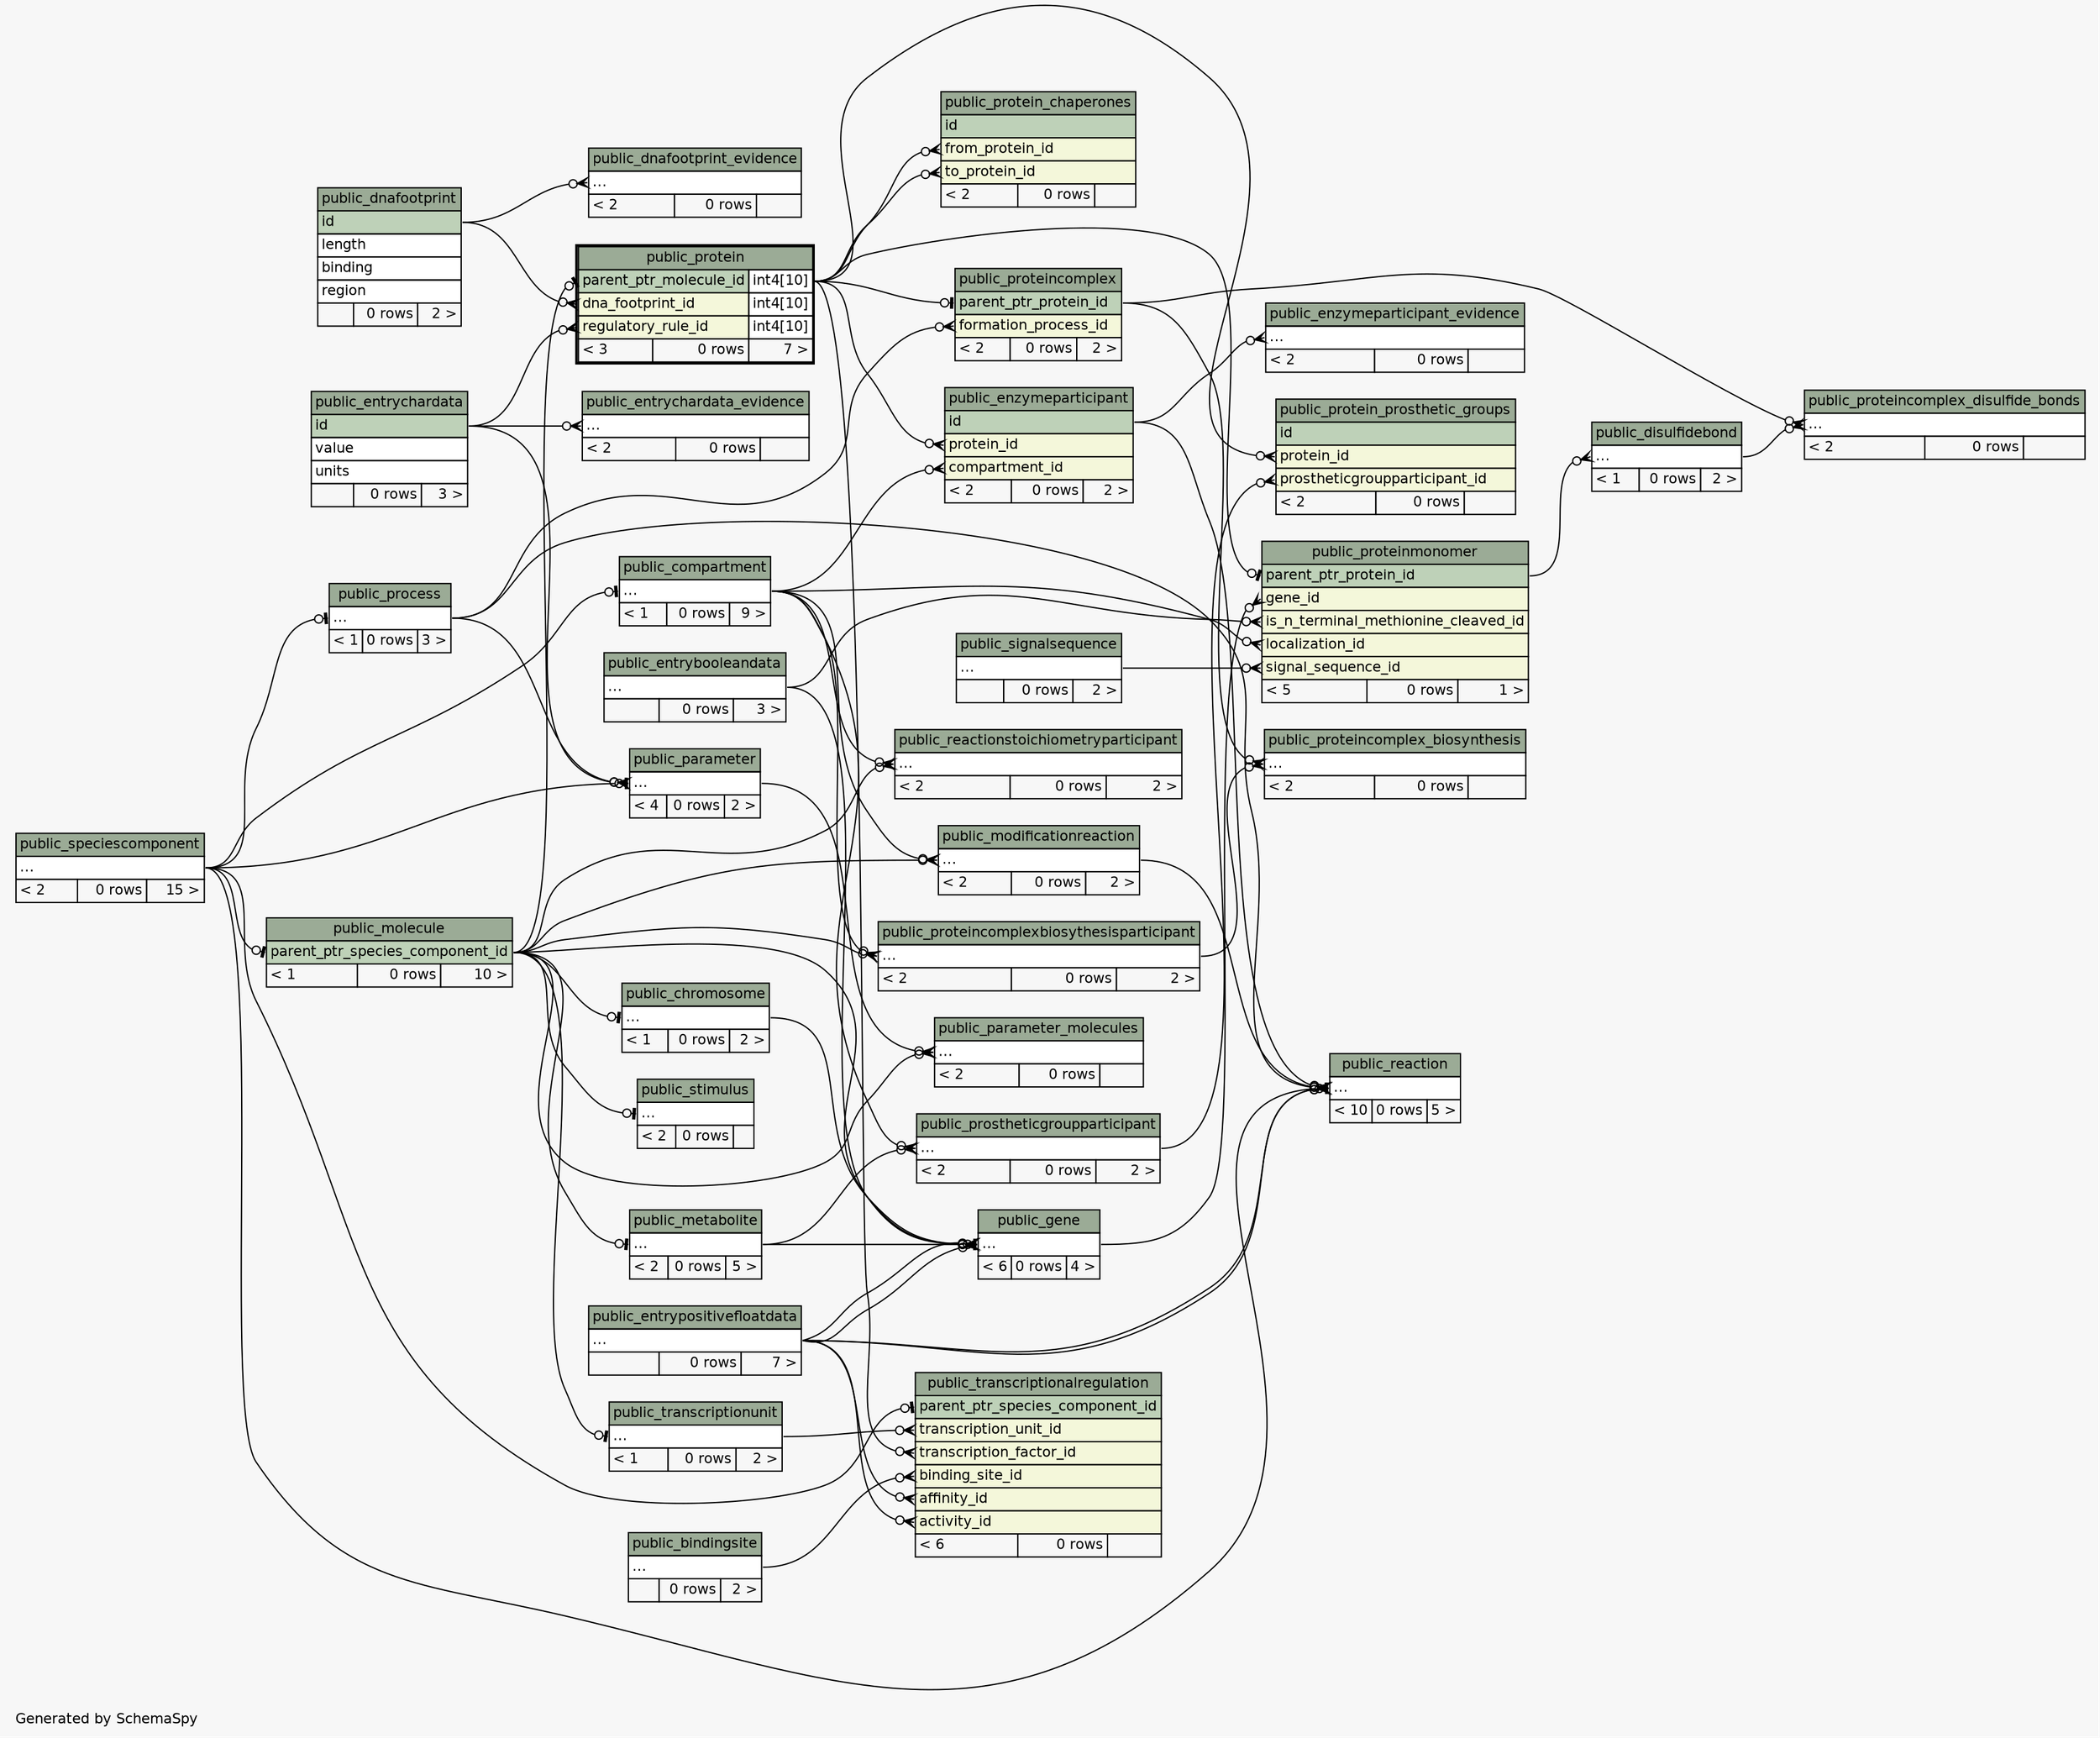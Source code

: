 // dot 2.36.0 on Linux 3.13.0-43-generic
// SchemaSpy rev 590
digraph "twoDegreesRelationshipsDiagram" {
  graph [
    rankdir="RL"
    bgcolor="#f7f7f7"
    label="\nGenerated by SchemaSpy"
    labeljust="l"
    nodesep="0.18"
    ranksep="0.46"
    fontname="Helvetica"
    fontsize="11"
  ];
  node [
    fontname="Helvetica"
    fontsize="11"
    shape="plaintext"
  ];
  edge [
    arrowsize="0.8"
  ];
  "public_chromosome":"elipses":w -> "public_molecule":"parent_ptr_species_component_id":e [arrowhead=none dir=back arrowtail=teeodot];
  "public_compartment":"elipses":w -> "public_speciescomponent":"elipses":e [arrowhead=none dir=back arrowtail=teeodot];
  "public_disulfidebond":"elipses":w -> "public_proteinmonomer":"parent_ptr_protein_id":e [arrowhead=none dir=back arrowtail=crowodot];
  "public_dnafootprint_evidence":"elipses":w -> "public_dnafootprint":"id":e [arrowhead=none dir=back arrowtail=crowodot];
  "public_entrychardata_evidence":"elipses":w -> "public_entrychardata":"id":e [arrowhead=none dir=back arrowtail=crowodot];
  "public_enzymeparticipant":"compartment_id":w -> "public_compartment":"elipses":e [arrowhead=none dir=back arrowtail=crowodot];
  "public_enzymeparticipant":"protein_id":w -> "public_protein":"parent_ptr_molecule_id.type":e [arrowhead=none dir=back arrowtail=crowodot];
  "public_enzymeparticipant_evidence":"elipses":w -> "public_enzymeparticipant":"id":e [arrowhead=none dir=back arrowtail=crowodot];
  "public_gene":"elipses":w -> "public_metabolite":"elipses":e [arrowhead=none dir=back arrowtail=crowodot];
  "public_gene":"elipses":w -> "public_chromosome":"elipses":e [arrowhead=none dir=back arrowtail=crowodot];
  "public_gene":"elipses":w -> "public_entrypositivefloatdata":"elipses":e [arrowhead=none dir=back arrowtail=crowodot];
  "public_gene":"elipses":w -> "public_entrypositivefloatdata":"elipses":e [arrowhead=none dir=back arrowtail=crowodot];
  "public_gene":"elipses":w -> "public_entrybooleandata":"elipses":e [arrowhead=none dir=back arrowtail=crowodot];
  "public_gene":"elipses":w -> "public_molecule":"parent_ptr_species_component_id":e [arrowhead=none dir=back arrowtail=teeodot];
  "public_metabolite":"elipses":w -> "public_molecule":"parent_ptr_species_component_id":e [arrowhead=none dir=back arrowtail=teeodot];
  "public_modificationreaction":"elipses":w -> "public_compartment":"elipses":e [arrowhead=none dir=back arrowtail=crowodot];
  "public_modificationreaction":"elipses":w -> "public_molecule":"parent_ptr_species_component_id":e [arrowhead=none dir=back arrowtail=crowodot];
  "public_molecule":"parent_ptr_species_component_id":w -> "public_speciescomponent":"elipses":e [arrowhead=none dir=back arrowtail=teeodot];
  "public_parameter":"elipses":w -> "public_speciescomponent":"elipses":e [arrowhead=none dir=back arrowtail=teeodot];
  "public_parameter":"elipses":w -> "public_process":"elipses":e [arrowhead=none dir=back arrowtail=crowodot];
  "public_parameter":"elipses":w -> "public_entrychardata":"id":e [arrowhead=none dir=back arrowtail=crowodot];
  "public_parameter_molecules":"elipses":w -> "public_molecule":"parent_ptr_species_component_id":e [arrowhead=none dir=back arrowtail=crowodot];
  "public_parameter_molecules":"elipses":w -> "public_parameter":"elipses":e [arrowhead=none dir=back arrowtail=crowodot];
  "public_process":"elipses":w -> "public_speciescomponent":"elipses":e [arrowhead=none dir=back arrowtail=teeodot];
  "public_prostheticgroupparticipant":"elipses":w -> "public_compartment":"elipses":e [arrowhead=none dir=back arrowtail=crowodot];
  "public_prostheticgroupparticipant":"elipses":w -> "public_metabolite":"elipses":e [arrowhead=none dir=back arrowtail=crowodot];
  "public_protein":"dna_footprint_id":w -> "public_dnafootprint":"id":e [arrowhead=none dir=back arrowtail=crowodot];
  "public_protein":"parent_ptr_molecule_id":w -> "public_molecule":"parent_ptr_species_component_id":e [arrowhead=none dir=back arrowtail=teeodot];
  "public_protein":"regulatory_rule_id":w -> "public_entrychardata":"id":e [arrowhead=none dir=back arrowtail=crowodot];
  "public_protein_chaperones":"from_protein_id":w -> "public_protein":"parent_ptr_molecule_id.type":e [arrowhead=none dir=back arrowtail=crowodot];
  "public_protein_chaperones":"to_protein_id":w -> "public_protein":"parent_ptr_molecule_id.type":e [arrowhead=none dir=back arrowtail=crowodot];
  "public_protein_prosthetic_groups":"prostheticgroupparticipant_id":w -> "public_prostheticgroupparticipant":"elipses":e [arrowhead=none dir=back arrowtail=crowodot];
  "public_protein_prosthetic_groups":"protein_id":w -> "public_protein":"parent_ptr_molecule_id.type":e [arrowhead=none dir=back arrowtail=crowodot];
  "public_proteincomplex":"formation_process_id":w -> "public_process":"elipses":e [arrowhead=none dir=back arrowtail=crowodot];
  "public_proteincomplex":"parent_ptr_protein_id":w -> "public_protein":"parent_ptr_molecule_id.type":e [arrowhead=none dir=back arrowtail=teeodot];
  "public_proteincomplex_biosynthesis":"elipses":w -> "public_proteincomplex":"parent_ptr_protein_id":e [arrowhead=none dir=back arrowtail=crowodot];
  "public_proteincomplex_biosynthesis":"elipses":w -> "public_proteincomplexbiosythesisparticipant":"elipses":e [arrowhead=none dir=back arrowtail=crowodot];
  "public_proteincomplex_disulfide_bonds":"elipses":w -> "public_disulfidebond":"elipses":e [arrowhead=none dir=back arrowtail=crowodot];
  "public_proteincomplex_disulfide_bonds":"elipses":w -> "public_proteincomplex":"parent_ptr_protein_id":e [arrowhead=none dir=back arrowtail=crowodot];
  "public_proteincomplexbiosythesisparticipant":"elipses":w -> "public_compartment":"elipses":e [arrowhead=none dir=back arrowtail=crowodot];
  "public_proteincomplexbiosythesisparticipant":"elipses":w -> "public_molecule":"parent_ptr_species_component_id":e [arrowhead=none dir=back arrowtail=crowodot];
  "public_proteinmonomer":"gene_id":w -> "public_gene":"elipses":e [arrowhead=none dir=back arrowtail=crowodot];
  "public_proteinmonomer":"is_n_terminal_methionine_cleaved_id":w -> "public_entrybooleandata":"elipses":e [arrowhead=none dir=back arrowtail=crowodot];
  "public_proteinmonomer":"localization_id":w -> "public_compartment":"elipses":e [arrowhead=none dir=back arrowtail=crowodot];
  "public_proteinmonomer":"parent_ptr_protein_id":w -> "public_protein":"parent_ptr_molecule_id.type":e [arrowhead=none dir=back arrowtail=teeodot];
  "public_proteinmonomer":"signal_sequence_id":w -> "public_signalsequence":"elipses":e [arrowhead=none dir=back arrowtail=crowodot];
  "public_reaction":"elipses":w -> "public_enzymeparticipant":"id":e [arrowhead=none dir=back arrowtail=crowodot];
  "public_reaction":"elipses":w -> "public_entrypositivefloatdata":"elipses":e [arrowhead=none dir=back arrowtail=crowodot];
  "public_reaction":"elipses":w -> "public_modificationreaction":"elipses":e [arrowhead=none dir=back arrowtail=crowodot];
  "public_reaction":"elipses":w -> "public_entrypositivefloatdata":"elipses":e [arrowhead=none dir=back arrowtail=crowodot];
  "public_reaction":"elipses":w -> "public_speciescomponent":"elipses":e [arrowhead=none dir=back arrowtail=teeodot];
  "public_reaction":"elipses":w -> "public_process":"elipses":e [arrowhead=none dir=back arrowtail=crowodot];
  "public_reactionstoichiometryparticipant":"elipses":w -> "public_compartment":"elipses":e [arrowhead=none dir=back arrowtail=crowodot];
  "public_reactionstoichiometryparticipant":"elipses":w -> "public_molecule":"parent_ptr_species_component_id":e [arrowhead=none dir=back arrowtail=crowodot];
  "public_stimulus":"elipses":w -> "public_molecule":"parent_ptr_species_component_id":e [arrowhead=none dir=back arrowtail=teeodot];
  "public_transcriptionalregulation":"activity_id":w -> "public_entrypositivefloatdata":"elipses":e [arrowhead=none dir=back arrowtail=crowodot];
  "public_transcriptionalregulation":"affinity_id":w -> "public_entrypositivefloatdata":"elipses":e [arrowhead=none dir=back arrowtail=crowodot];
  "public_transcriptionalregulation":"binding_site_id":w -> "public_bindingsite":"elipses":e [arrowhead=none dir=back arrowtail=crowodot];
  "public_transcriptionalregulation":"parent_ptr_species_component_id":w -> "public_speciescomponent":"elipses":e [arrowhead=none dir=back arrowtail=teeodot];
  "public_transcriptionalregulation":"transcription_factor_id":w -> "public_protein":"parent_ptr_molecule_id.type":e [arrowhead=none dir=back arrowtail=crowodot];
  "public_transcriptionalregulation":"transcription_unit_id":w -> "public_transcriptionunit":"elipses":e [arrowhead=none dir=back arrowtail=crowodot];
  "public_transcriptionunit":"elipses":w -> "public_molecule":"parent_ptr_species_component_id":e [arrowhead=none dir=back arrowtail=teeodot];
  "public_bindingsite" [
    label=<
    <TABLE BORDER="0" CELLBORDER="1" CELLSPACING="0" BGCOLOR="#ffffff">
      <TR><TD COLSPAN="3" BGCOLOR="#9bab96" ALIGN="CENTER">public_bindingsite</TD></TR>
      <TR><TD PORT="elipses" COLSPAN="3" ALIGN="LEFT">...</TD></TR>
      <TR><TD ALIGN="LEFT" BGCOLOR="#f7f7f7">  </TD><TD ALIGN="RIGHT" BGCOLOR="#f7f7f7">0 rows</TD><TD ALIGN="RIGHT" BGCOLOR="#f7f7f7">2 &gt;</TD></TR>
    </TABLE>>
    URL="public_bindingsite.html"
    tooltip="public_bindingsite"
  ];
  "public_chromosome" [
    label=<
    <TABLE BORDER="0" CELLBORDER="1" CELLSPACING="0" BGCOLOR="#ffffff">
      <TR><TD COLSPAN="3" BGCOLOR="#9bab96" ALIGN="CENTER">public_chromosome</TD></TR>
      <TR><TD PORT="elipses" COLSPAN="3" ALIGN="LEFT">...</TD></TR>
      <TR><TD ALIGN="LEFT" BGCOLOR="#f7f7f7">&lt; 1</TD><TD ALIGN="RIGHT" BGCOLOR="#f7f7f7">0 rows</TD><TD ALIGN="RIGHT" BGCOLOR="#f7f7f7">2 &gt;</TD></TR>
    </TABLE>>
    URL="public_chromosome.html"
    tooltip="public_chromosome"
  ];
  "public_compartment" [
    label=<
    <TABLE BORDER="0" CELLBORDER="1" CELLSPACING="0" BGCOLOR="#ffffff">
      <TR><TD COLSPAN="3" BGCOLOR="#9bab96" ALIGN="CENTER">public_compartment</TD></TR>
      <TR><TD PORT="elipses" COLSPAN="3" ALIGN="LEFT">...</TD></TR>
      <TR><TD ALIGN="LEFT" BGCOLOR="#f7f7f7">&lt; 1</TD><TD ALIGN="RIGHT" BGCOLOR="#f7f7f7">0 rows</TD><TD ALIGN="RIGHT" BGCOLOR="#f7f7f7">9 &gt;</TD></TR>
    </TABLE>>
    URL="public_compartment.html"
    tooltip="public_compartment"
  ];
  "public_disulfidebond" [
    label=<
    <TABLE BORDER="0" CELLBORDER="1" CELLSPACING="0" BGCOLOR="#ffffff">
      <TR><TD COLSPAN="3" BGCOLOR="#9bab96" ALIGN="CENTER">public_disulfidebond</TD></TR>
      <TR><TD PORT="elipses" COLSPAN="3" ALIGN="LEFT">...</TD></TR>
      <TR><TD ALIGN="LEFT" BGCOLOR="#f7f7f7">&lt; 1</TD><TD ALIGN="RIGHT" BGCOLOR="#f7f7f7">0 rows</TD><TD ALIGN="RIGHT" BGCOLOR="#f7f7f7">2 &gt;</TD></TR>
    </TABLE>>
    URL="public_disulfidebond.html"
    tooltip="public_disulfidebond"
  ];
  "public_dnafootprint" [
    label=<
    <TABLE BORDER="0" CELLBORDER="1" CELLSPACING="0" BGCOLOR="#ffffff">
      <TR><TD COLSPAN="3" BGCOLOR="#9bab96" ALIGN="CENTER">public_dnafootprint</TD></TR>
      <TR><TD PORT="id" COLSPAN="3" BGCOLOR="#bed1b8" ALIGN="LEFT">id</TD></TR>
      <TR><TD PORT="length" COLSPAN="3" ALIGN="LEFT">length</TD></TR>
      <TR><TD PORT="binding" COLSPAN="3" ALIGN="LEFT">binding</TD></TR>
      <TR><TD PORT="region" COLSPAN="3" ALIGN="LEFT">region</TD></TR>
      <TR><TD ALIGN="LEFT" BGCOLOR="#f7f7f7">  </TD><TD ALIGN="RIGHT" BGCOLOR="#f7f7f7">0 rows</TD><TD ALIGN="RIGHT" BGCOLOR="#f7f7f7">2 &gt;</TD></TR>
    </TABLE>>
    URL="public_dnafootprint.html"
    tooltip="public_dnafootprint"
  ];
  "public_dnafootprint_evidence" [
    label=<
    <TABLE BORDER="0" CELLBORDER="1" CELLSPACING="0" BGCOLOR="#ffffff">
      <TR><TD COLSPAN="3" BGCOLOR="#9bab96" ALIGN="CENTER">public_dnafootprint_evidence</TD></TR>
      <TR><TD PORT="elipses" COLSPAN="3" ALIGN="LEFT">...</TD></TR>
      <TR><TD ALIGN="LEFT" BGCOLOR="#f7f7f7">&lt; 2</TD><TD ALIGN="RIGHT" BGCOLOR="#f7f7f7">0 rows</TD><TD ALIGN="RIGHT" BGCOLOR="#f7f7f7">  </TD></TR>
    </TABLE>>
    URL="public_dnafootprint_evidence.html"
    tooltip="public_dnafootprint_evidence"
  ];
  "public_entrybooleandata" [
    label=<
    <TABLE BORDER="0" CELLBORDER="1" CELLSPACING="0" BGCOLOR="#ffffff">
      <TR><TD COLSPAN="3" BGCOLOR="#9bab96" ALIGN="CENTER">public_entrybooleandata</TD></TR>
      <TR><TD PORT="elipses" COLSPAN="3" ALIGN="LEFT">...</TD></TR>
      <TR><TD ALIGN="LEFT" BGCOLOR="#f7f7f7">  </TD><TD ALIGN="RIGHT" BGCOLOR="#f7f7f7">0 rows</TD><TD ALIGN="RIGHT" BGCOLOR="#f7f7f7">3 &gt;</TD></TR>
    </TABLE>>
    URL="public_entrybooleandata.html"
    tooltip="public_entrybooleandata"
  ];
  "public_entrychardata" [
    label=<
    <TABLE BORDER="0" CELLBORDER="1" CELLSPACING="0" BGCOLOR="#ffffff">
      <TR><TD COLSPAN="3" BGCOLOR="#9bab96" ALIGN="CENTER">public_entrychardata</TD></TR>
      <TR><TD PORT="id" COLSPAN="3" BGCOLOR="#bed1b8" ALIGN="LEFT">id</TD></TR>
      <TR><TD PORT="value" COLSPAN="3" ALIGN="LEFT">value</TD></TR>
      <TR><TD PORT="units" COLSPAN="3" ALIGN="LEFT">units</TD></TR>
      <TR><TD ALIGN="LEFT" BGCOLOR="#f7f7f7">  </TD><TD ALIGN="RIGHT" BGCOLOR="#f7f7f7">0 rows</TD><TD ALIGN="RIGHT" BGCOLOR="#f7f7f7">3 &gt;</TD></TR>
    </TABLE>>
    URL="public_entrychardata.html"
    tooltip="public_entrychardata"
  ];
  "public_entrychardata_evidence" [
    label=<
    <TABLE BORDER="0" CELLBORDER="1" CELLSPACING="0" BGCOLOR="#ffffff">
      <TR><TD COLSPAN="3" BGCOLOR="#9bab96" ALIGN="CENTER">public_entrychardata_evidence</TD></TR>
      <TR><TD PORT="elipses" COLSPAN="3" ALIGN="LEFT">...</TD></TR>
      <TR><TD ALIGN="LEFT" BGCOLOR="#f7f7f7">&lt; 2</TD><TD ALIGN="RIGHT" BGCOLOR="#f7f7f7">0 rows</TD><TD ALIGN="RIGHT" BGCOLOR="#f7f7f7">  </TD></TR>
    </TABLE>>
    URL="public_entrychardata_evidence.html"
    tooltip="public_entrychardata_evidence"
  ];
  "public_entrypositivefloatdata" [
    label=<
    <TABLE BORDER="0" CELLBORDER="1" CELLSPACING="0" BGCOLOR="#ffffff">
      <TR><TD COLSPAN="3" BGCOLOR="#9bab96" ALIGN="CENTER">public_entrypositivefloatdata</TD></TR>
      <TR><TD PORT="elipses" COLSPAN="3" ALIGN="LEFT">...</TD></TR>
      <TR><TD ALIGN="LEFT" BGCOLOR="#f7f7f7">  </TD><TD ALIGN="RIGHT" BGCOLOR="#f7f7f7">0 rows</TD><TD ALIGN="RIGHT" BGCOLOR="#f7f7f7">7 &gt;</TD></TR>
    </TABLE>>
    URL="public_entrypositivefloatdata.html"
    tooltip="public_entrypositivefloatdata"
  ];
  "public_enzymeparticipant" [
    label=<
    <TABLE BORDER="0" CELLBORDER="1" CELLSPACING="0" BGCOLOR="#ffffff">
      <TR><TD COLSPAN="3" BGCOLOR="#9bab96" ALIGN="CENTER">public_enzymeparticipant</TD></TR>
      <TR><TD PORT="id" COLSPAN="3" BGCOLOR="#bed1b8" ALIGN="LEFT">id</TD></TR>
      <TR><TD PORT="protein_id" COLSPAN="3" BGCOLOR="#f4f7da" ALIGN="LEFT">protein_id</TD></TR>
      <TR><TD PORT="compartment_id" COLSPAN="3" BGCOLOR="#f4f7da" ALIGN="LEFT">compartment_id</TD></TR>
      <TR><TD ALIGN="LEFT" BGCOLOR="#f7f7f7">&lt; 2</TD><TD ALIGN="RIGHT" BGCOLOR="#f7f7f7">0 rows</TD><TD ALIGN="RIGHT" BGCOLOR="#f7f7f7">2 &gt;</TD></TR>
    </TABLE>>
    URL="public_enzymeparticipant.html"
    tooltip="public_enzymeparticipant"
  ];
  "public_enzymeparticipant_evidence" [
    label=<
    <TABLE BORDER="0" CELLBORDER="1" CELLSPACING="0" BGCOLOR="#ffffff">
      <TR><TD COLSPAN="3" BGCOLOR="#9bab96" ALIGN="CENTER">public_enzymeparticipant_evidence</TD></TR>
      <TR><TD PORT="elipses" COLSPAN="3" ALIGN="LEFT">...</TD></TR>
      <TR><TD ALIGN="LEFT" BGCOLOR="#f7f7f7">&lt; 2</TD><TD ALIGN="RIGHT" BGCOLOR="#f7f7f7">0 rows</TD><TD ALIGN="RIGHT" BGCOLOR="#f7f7f7">  </TD></TR>
    </TABLE>>
    URL="public_enzymeparticipant_evidence.html"
    tooltip="public_enzymeparticipant_evidence"
  ];
  "public_gene" [
    label=<
    <TABLE BORDER="0" CELLBORDER="1" CELLSPACING="0" BGCOLOR="#ffffff">
      <TR><TD COLSPAN="3" BGCOLOR="#9bab96" ALIGN="CENTER">public_gene</TD></TR>
      <TR><TD PORT="elipses" COLSPAN="3" ALIGN="LEFT">...</TD></TR>
      <TR><TD ALIGN="LEFT" BGCOLOR="#f7f7f7">&lt; 6</TD><TD ALIGN="RIGHT" BGCOLOR="#f7f7f7">0 rows</TD><TD ALIGN="RIGHT" BGCOLOR="#f7f7f7">4 &gt;</TD></TR>
    </TABLE>>
    URL="public_gene.html"
    tooltip="public_gene"
  ];
  "public_metabolite" [
    label=<
    <TABLE BORDER="0" CELLBORDER="1" CELLSPACING="0" BGCOLOR="#ffffff">
      <TR><TD COLSPAN="3" BGCOLOR="#9bab96" ALIGN="CENTER">public_metabolite</TD></TR>
      <TR><TD PORT="elipses" COLSPAN="3" ALIGN="LEFT">...</TD></TR>
      <TR><TD ALIGN="LEFT" BGCOLOR="#f7f7f7">&lt; 2</TD><TD ALIGN="RIGHT" BGCOLOR="#f7f7f7">0 rows</TD><TD ALIGN="RIGHT" BGCOLOR="#f7f7f7">5 &gt;</TD></TR>
    </TABLE>>
    URL="public_metabolite.html"
    tooltip="public_metabolite"
  ];
  "public_modificationreaction" [
    label=<
    <TABLE BORDER="0" CELLBORDER="1" CELLSPACING="0" BGCOLOR="#ffffff">
      <TR><TD COLSPAN="3" BGCOLOR="#9bab96" ALIGN="CENTER">public_modificationreaction</TD></TR>
      <TR><TD PORT="elipses" COLSPAN="3" ALIGN="LEFT">...</TD></TR>
      <TR><TD ALIGN="LEFT" BGCOLOR="#f7f7f7">&lt; 2</TD><TD ALIGN="RIGHT" BGCOLOR="#f7f7f7">0 rows</TD><TD ALIGN="RIGHT" BGCOLOR="#f7f7f7">2 &gt;</TD></TR>
    </TABLE>>
    URL="public_modificationreaction.html"
    tooltip="public_modificationreaction"
  ];
  "public_molecule" [
    label=<
    <TABLE BORDER="0" CELLBORDER="1" CELLSPACING="0" BGCOLOR="#ffffff">
      <TR><TD COLSPAN="3" BGCOLOR="#9bab96" ALIGN="CENTER">public_molecule</TD></TR>
      <TR><TD PORT="parent_ptr_species_component_id" COLSPAN="3" BGCOLOR="#bed1b8" ALIGN="LEFT">parent_ptr_species_component_id</TD></TR>
      <TR><TD ALIGN="LEFT" BGCOLOR="#f7f7f7">&lt; 1</TD><TD ALIGN="RIGHT" BGCOLOR="#f7f7f7">0 rows</TD><TD ALIGN="RIGHT" BGCOLOR="#f7f7f7">10 &gt;</TD></TR>
    </TABLE>>
    URL="public_molecule.html"
    tooltip="public_molecule"
  ];
  "public_parameter" [
    label=<
    <TABLE BORDER="0" CELLBORDER="1" CELLSPACING="0" BGCOLOR="#ffffff">
      <TR><TD COLSPAN="3" BGCOLOR="#9bab96" ALIGN="CENTER">public_parameter</TD></TR>
      <TR><TD PORT="elipses" COLSPAN="3" ALIGN="LEFT">...</TD></TR>
      <TR><TD ALIGN="LEFT" BGCOLOR="#f7f7f7">&lt; 4</TD><TD ALIGN="RIGHT" BGCOLOR="#f7f7f7">0 rows</TD><TD ALIGN="RIGHT" BGCOLOR="#f7f7f7">2 &gt;</TD></TR>
    </TABLE>>
    URL="public_parameter.html"
    tooltip="public_parameter"
  ];
  "public_parameter_molecules" [
    label=<
    <TABLE BORDER="0" CELLBORDER="1" CELLSPACING="0" BGCOLOR="#ffffff">
      <TR><TD COLSPAN="3" BGCOLOR="#9bab96" ALIGN="CENTER">public_parameter_molecules</TD></TR>
      <TR><TD PORT="elipses" COLSPAN="3" ALIGN="LEFT">...</TD></TR>
      <TR><TD ALIGN="LEFT" BGCOLOR="#f7f7f7">&lt; 2</TD><TD ALIGN="RIGHT" BGCOLOR="#f7f7f7">0 rows</TD><TD ALIGN="RIGHT" BGCOLOR="#f7f7f7">  </TD></TR>
    </TABLE>>
    URL="public_parameter_molecules.html"
    tooltip="public_parameter_molecules"
  ];
  "public_process" [
    label=<
    <TABLE BORDER="0" CELLBORDER="1" CELLSPACING="0" BGCOLOR="#ffffff">
      <TR><TD COLSPAN="3" BGCOLOR="#9bab96" ALIGN="CENTER">public_process</TD></TR>
      <TR><TD PORT="elipses" COLSPAN="3" ALIGN="LEFT">...</TD></TR>
      <TR><TD ALIGN="LEFT" BGCOLOR="#f7f7f7">&lt; 1</TD><TD ALIGN="RIGHT" BGCOLOR="#f7f7f7">0 rows</TD><TD ALIGN="RIGHT" BGCOLOR="#f7f7f7">3 &gt;</TD></TR>
    </TABLE>>
    URL="public_process.html"
    tooltip="public_process"
  ];
  "public_prostheticgroupparticipant" [
    label=<
    <TABLE BORDER="0" CELLBORDER="1" CELLSPACING="0" BGCOLOR="#ffffff">
      <TR><TD COLSPAN="3" BGCOLOR="#9bab96" ALIGN="CENTER">public_prostheticgroupparticipant</TD></TR>
      <TR><TD PORT="elipses" COLSPAN="3" ALIGN="LEFT">...</TD></TR>
      <TR><TD ALIGN="LEFT" BGCOLOR="#f7f7f7">&lt; 2</TD><TD ALIGN="RIGHT" BGCOLOR="#f7f7f7">0 rows</TD><TD ALIGN="RIGHT" BGCOLOR="#f7f7f7">2 &gt;</TD></TR>
    </TABLE>>
    URL="public_prostheticgroupparticipant.html"
    tooltip="public_prostheticgroupparticipant"
  ];
  "public_protein" [
    label=<
    <TABLE BORDER="2" CELLBORDER="1" CELLSPACING="0" BGCOLOR="#ffffff">
      <TR><TD COLSPAN="3" BGCOLOR="#9bab96" ALIGN="CENTER">public_protein</TD></TR>
      <TR><TD PORT="parent_ptr_molecule_id" COLSPAN="2" BGCOLOR="#bed1b8" ALIGN="LEFT">parent_ptr_molecule_id</TD><TD PORT="parent_ptr_molecule_id.type" ALIGN="LEFT">int4[10]</TD></TR>
      <TR><TD PORT="dna_footprint_id" COLSPAN="2" BGCOLOR="#f4f7da" ALIGN="LEFT">dna_footprint_id</TD><TD PORT="dna_footprint_id.type" ALIGN="LEFT">int4[10]</TD></TR>
      <TR><TD PORT="regulatory_rule_id" COLSPAN="2" BGCOLOR="#f4f7da" ALIGN="LEFT">regulatory_rule_id</TD><TD PORT="regulatory_rule_id.type" ALIGN="LEFT">int4[10]</TD></TR>
      <TR><TD ALIGN="LEFT" BGCOLOR="#f7f7f7">&lt; 3</TD><TD ALIGN="RIGHT" BGCOLOR="#f7f7f7">0 rows</TD><TD ALIGN="RIGHT" BGCOLOR="#f7f7f7">7 &gt;</TD></TR>
    </TABLE>>
    URL="public_protein.html"
    tooltip="public_protein"
  ];
  "public_protein_chaperones" [
    label=<
    <TABLE BORDER="0" CELLBORDER="1" CELLSPACING="0" BGCOLOR="#ffffff">
      <TR><TD COLSPAN="3" BGCOLOR="#9bab96" ALIGN="CENTER">public_protein_chaperones</TD></TR>
      <TR><TD PORT="id" COLSPAN="3" BGCOLOR="#bed1b8" ALIGN="LEFT">id</TD></TR>
      <TR><TD PORT="from_protein_id" COLSPAN="3" BGCOLOR="#f4f7da" ALIGN="LEFT">from_protein_id</TD></TR>
      <TR><TD PORT="to_protein_id" COLSPAN="3" BGCOLOR="#f4f7da" ALIGN="LEFT">to_protein_id</TD></TR>
      <TR><TD ALIGN="LEFT" BGCOLOR="#f7f7f7">&lt; 2</TD><TD ALIGN="RIGHT" BGCOLOR="#f7f7f7">0 rows</TD><TD ALIGN="RIGHT" BGCOLOR="#f7f7f7">  </TD></TR>
    </TABLE>>
    URL="public_protein_chaperones.html"
    tooltip="public_protein_chaperones"
  ];
  "public_protein_prosthetic_groups" [
    label=<
    <TABLE BORDER="0" CELLBORDER="1" CELLSPACING="0" BGCOLOR="#ffffff">
      <TR><TD COLSPAN="3" BGCOLOR="#9bab96" ALIGN="CENTER">public_protein_prosthetic_groups</TD></TR>
      <TR><TD PORT="id" COLSPAN="3" BGCOLOR="#bed1b8" ALIGN="LEFT">id</TD></TR>
      <TR><TD PORT="protein_id" COLSPAN="3" BGCOLOR="#f4f7da" ALIGN="LEFT">protein_id</TD></TR>
      <TR><TD PORT="prostheticgroupparticipant_id" COLSPAN="3" BGCOLOR="#f4f7da" ALIGN="LEFT">prostheticgroupparticipant_id</TD></TR>
      <TR><TD ALIGN="LEFT" BGCOLOR="#f7f7f7">&lt; 2</TD><TD ALIGN="RIGHT" BGCOLOR="#f7f7f7">0 rows</TD><TD ALIGN="RIGHT" BGCOLOR="#f7f7f7">  </TD></TR>
    </TABLE>>
    URL="public_protein_prosthetic_groups.html"
    tooltip="public_protein_prosthetic_groups"
  ];
  "public_proteincomplex" [
    label=<
    <TABLE BORDER="0" CELLBORDER="1" CELLSPACING="0" BGCOLOR="#ffffff">
      <TR><TD COLSPAN="3" BGCOLOR="#9bab96" ALIGN="CENTER">public_proteincomplex</TD></TR>
      <TR><TD PORT="parent_ptr_protein_id" COLSPAN="3" BGCOLOR="#bed1b8" ALIGN="LEFT">parent_ptr_protein_id</TD></TR>
      <TR><TD PORT="formation_process_id" COLSPAN="3" BGCOLOR="#f4f7da" ALIGN="LEFT">formation_process_id</TD></TR>
      <TR><TD ALIGN="LEFT" BGCOLOR="#f7f7f7">&lt; 2</TD><TD ALIGN="RIGHT" BGCOLOR="#f7f7f7">0 rows</TD><TD ALIGN="RIGHT" BGCOLOR="#f7f7f7">2 &gt;</TD></TR>
    </TABLE>>
    URL="public_proteincomplex.html"
    tooltip="public_proteincomplex"
  ];
  "public_proteincomplex_biosynthesis" [
    label=<
    <TABLE BORDER="0" CELLBORDER="1" CELLSPACING="0" BGCOLOR="#ffffff">
      <TR><TD COLSPAN="3" BGCOLOR="#9bab96" ALIGN="CENTER">public_proteincomplex_biosynthesis</TD></TR>
      <TR><TD PORT="elipses" COLSPAN="3" ALIGN="LEFT">...</TD></TR>
      <TR><TD ALIGN="LEFT" BGCOLOR="#f7f7f7">&lt; 2</TD><TD ALIGN="RIGHT" BGCOLOR="#f7f7f7">0 rows</TD><TD ALIGN="RIGHT" BGCOLOR="#f7f7f7">  </TD></TR>
    </TABLE>>
    URL="public_proteincomplex_biosynthesis.html"
    tooltip="public_proteincomplex_biosynthesis"
  ];
  "public_proteincomplex_disulfide_bonds" [
    label=<
    <TABLE BORDER="0" CELLBORDER="1" CELLSPACING="0" BGCOLOR="#ffffff">
      <TR><TD COLSPAN="3" BGCOLOR="#9bab96" ALIGN="CENTER">public_proteincomplex_disulfide_bonds</TD></TR>
      <TR><TD PORT="elipses" COLSPAN="3" ALIGN="LEFT">...</TD></TR>
      <TR><TD ALIGN="LEFT" BGCOLOR="#f7f7f7">&lt; 2</TD><TD ALIGN="RIGHT" BGCOLOR="#f7f7f7">0 rows</TD><TD ALIGN="RIGHT" BGCOLOR="#f7f7f7">  </TD></TR>
    </TABLE>>
    URL="public_proteincomplex_disulfide_bonds.html"
    tooltip="public_proteincomplex_disulfide_bonds"
  ];
  "public_proteincomplexbiosythesisparticipant" [
    label=<
    <TABLE BORDER="0" CELLBORDER="1" CELLSPACING="0" BGCOLOR="#ffffff">
      <TR><TD COLSPAN="3" BGCOLOR="#9bab96" ALIGN="CENTER">public_proteincomplexbiosythesisparticipant</TD></TR>
      <TR><TD PORT="elipses" COLSPAN="3" ALIGN="LEFT">...</TD></TR>
      <TR><TD ALIGN="LEFT" BGCOLOR="#f7f7f7">&lt; 2</TD><TD ALIGN="RIGHT" BGCOLOR="#f7f7f7">0 rows</TD><TD ALIGN="RIGHT" BGCOLOR="#f7f7f7">2 &gt;</TD></TR>
    </TABLE>>
    URL="public_proteincomplexbiosythesisparticipant.html"
    tooltip="public_proteincomplexbiosythesisparticipant"
  ];
  "public_proteinmonomer" [
    label=<
    <TABLE BORDER="0" CELLBORDER="1" CELLSPACING="0" BGCOLOR="#ffffff">
      <TR><TD COLSPAN="3" BGCOLOR="#9bab96" ALIGN="CENTER">public_proteinmonomer</TD></TR>
      <TR><TD PORT="parent_ptr_protein_id" COLSPAN="3" BGCOLOR="#bed1b8" ALIGN="LEFT">parent_ptr_protein_id</TD></TR>
      <TR><TD PORT="gene_id" COLSPAN="3" BGCOLOR="#f4f7da" ALIGN="LEFT">gene_id</TD></TR>
      <TR><TD PORT="is_n_terminal_methionine_cleaved_id" COLSPAN="3" BGCOLOR="#f4f7da" ALIGN="LEFT">is_n_terminal_methionine_cleaved_id</TD></TR>
      <TR><TD PORT="localization_id" COLSPAN="3" BGCOLOR="#f4f7da" ALIGN="LEFT">localization_id</TD></TR>
      <TR><TD PORT="signal_sequence_id" COLSPAN="3" BGCOLOR="#f4f7da" ALIGN="LEFT">signal_sequence_id</TD></TR>
      <TR><TD ALIGN="LEFT" BGCOLOR="#f7f7f7">&lt; 5</TD><TD ALIGN="RIGHT" BGCOLOR="#f7f7f7">0 rows</TD><TD ALIGN="RIGHT" BGCOLOR="#f7f7f7">1 &gt;</TD></TR>
    </TABLE>>
    URL="public_proteinmonomer.html"
    tooltip="public_proteinmonomer"
  ];
  "public_reaction" [
    label=<
    <TABLE BORDER="0" CELLBORDER="1" CELLSPACING="0" BGCOLOR="#ffffff">
      <TR><TD COLSPAN="3" BGCOLOR="#9bab96" ALIGN="CENTER">public_reaction</TD></TR>
      <TR><TD PORT="elipses" COLSPAN="3" ALIGN="LEFT">...</TD></TR>
      <TR><TD ALIGN="LEFT" BGCOLOR="#f7f7f7">&lt; 10</TD><TD ALIGN="RIGHT" BGCOLOR="#f7f7f7">0 rows</TD><TD ALIGN="RIGHT" BGCOLOR="#f7f7f7">5 &gt;</TD></TR>
    </TABLE>>
    URL="public_reaction.html"
    tooltip="public_reaction"
  ];
  "public_reactionstoichiometryparticipant" [
    label=<
    <TABLE BORDER="0" CELLBORDER="1" CELLSPACING="0" BGCOLOR="#ffffff">
      <TR><TD COLSPAN="3" BGCOLOR="#9bab96" ALIGN="CENTER">public_reactionstoichiometryparticipant</TD></TR>
      <TR><TD PORT="elipses" COLSPAN="3" ALIGN="LEFT">...</TD></TR>
      <TR><TD ALIGN="LEFT" BGCOLOR="#f7f7f7">&lt; 2</TD><TD ALIGN="RIGHT" BGCOLOR="#f7f7f7">0 rows</TD><TD ALIGN="RIGHT" BGCOLOR="#f7f7f7">2 &gt;</TD></TR>
    </TABLE>>
    URL="public_reactionstoichiometryparticipant.html"
    tooltip="public_reactionstoichiometryparticipant"
  ];
  "public_signalsequence" [
    label=<
    <TABLE BORDER="0" CELLBORDER="1" CELLSPACING="0" BGCOLOR="#ffffff">
      <TR><TD COLSPAN="3" BGCOLOR="#9bab96" ALIGN="CENTER">public_signalsequence</TD></TR>
      <TR><TD PORT="elipses" COLSPAN="3" ALIGN="LEFT">...</TD></TR>
      <TR><TD ALIGN="LEFT" BGCOLOR="#f7f7f7">  </TD><TD ALIGN="RIGHT" BGCOLOR="#f7f7f7">0 rows</TD><TD ALIGN="RIGHT" BGCOLOR="#f7f7f7">2 &gt;</TD></TR>
    </TABLE>>
    URL="public_signalsequence.html"
    tooltip="public_signalsequence"
  ];
  "public_speciescomponent" [
    label=<
    <TABLE BORDER="0" CELLBORDER="1" CELLSPACING="0" BGCOLOR="#ffffff">
      <TR><TD COLSPAN="3" BGCOLOR="#9bab96" ALIGN="CENTER">public_speciescomponent</TD></TR>
      <TR><TD PORT="elipses" COLSPAN="3" ALIGN="LEFT">...</TD></TR>
      <TR><TD ALIGN="LEFT" BGCOLOR="#f7f7f7">&lt; 2</TD><TD ALIGN="RIGHT" BGCOLOR="#f7f7f7">0 rows</TD><TD ALIGN="RIGHT" BGCOLOR="#f7f7f7">15 &gt;</TD></TR>
    </TABLE>>
    URL="public_speciescomponent.html"
    tooltip="public_speciescomponent"
  ];
  "public_stimulus" [
    label=<
    <TABLE BORDER="0" CELLBORDER="1" CELLSPACING="0" BGCOLOR="#ffffff">
      <TR><TD COLSPAN="3" BGCOLOR="#9bab96" ALIGN="CENTER">public_stimulus</TD></TR>
      <TR><TD PORT="elipses" COLSPAN="3" ALIGN="LEFT">...</TD></TR>
      <TR><TD ALIGN="LEFT" BGCOLOR="#f7f7f7">&lt; 2</TD><TD ALIGN="RIGHT" BGCOLOR="#f7f7f7">0 rows</TD><TD ALIGN="RIGHT" BGCOLOR="#f7f7f7">  </TD></TR>
    </TABLE>>
    URL="public_stimulus.html"
    tooltip="public_stimulus"
  ];
  "public_transcriptionalregulation" [
    label=<
    <TABLE BORDER="0" CELLBORDER="1" CELLSPACING="0" BGCOLOR="#ffffff">
      <TR><TD COLSPAN="3" BGCOLOR="#9bab96" ALIGN="CENTER">public_transcriptionalregulation</TD></TR>
      <TR><TD PORT="parent_ptr_species_component_id" COLSPAN="3" BGCOLOR="#bed1b8" ALIGN="LEFT">parent_ptr_species_component_id</TD></TR>
      <TR><TD PORT="transcription_unit_id" COLSPAN="3" BGCOLOR="#f4f7da" ALIGN="LEFT">transcription_unit_id</TD></TR>
      <TR><TD PORT="transcription_factor_id" COLSPAN="3" BGCOLOR="#f4f7da" ALIGN="LEFT">transcription_factor_id</TD></TR>
      <TR><TD PORT="binding_site_id" COLSPAN="3" BGCOLOR="#f4f7da" ALIGN="LEFT">binding_site_id</TD></TR>
      <TR><TD PORT="affinity_id" COLSPAN="3" BGCOLOR="#f4f7da" ALIGN="LEFT">affinity_id</TD></TR>
      <TR><TD PORT="activity_id" COLSPAN="3" BGCOLOR="#f4f7da" ALIGN="LEFT">activity_id</TD></TR>
      <TR><TD ALIGN="LEFT" BGCOLOR="#f7f7f7">&lt; 6</TD><TD ALIGN="RIGHT" BGCOLOR="#f7f7f7">0 rows</TD><TD ALIGN="RIGHT" BGCOLOR="#f7f7f7">  </TD></TR>
    </TABLE>>
    URL="public_transcriptionalregulation.html"
    tooltip="public_transcriptionalregulation"
  ];
  "public_transcriptionunit" [
    label=<
    <TABLE BORDER="0" CELLBORDER="1" CELLSPACING="0" BGCOLOR="#ffffff">
      <TR><TD COLSPAN="3" BGCOLOR="#9bab96" ALIGN="CENTER">public_transcriptionunit</TD></TR>
      <TR><TD PORT="elipses" COLSPAN="3" ALIGN="LEFT">...</TD></TR>
      <TR><TD ALIGN="LEFT" BGCOLOR="#f7f7f7">&lt; 1</TD><TD ALIGN="RIGHT" BGCOLOR="#f7f7f7">0 rows</TD><TD ALIGN="RIGHT" BGCOLOR="#f7f7f7">2 &gt;</TD></TR>
    </TABLE>>
    URL="public_transcriptionunit.html"
    tooltip="public_transcriptionunit"
  ];
}
